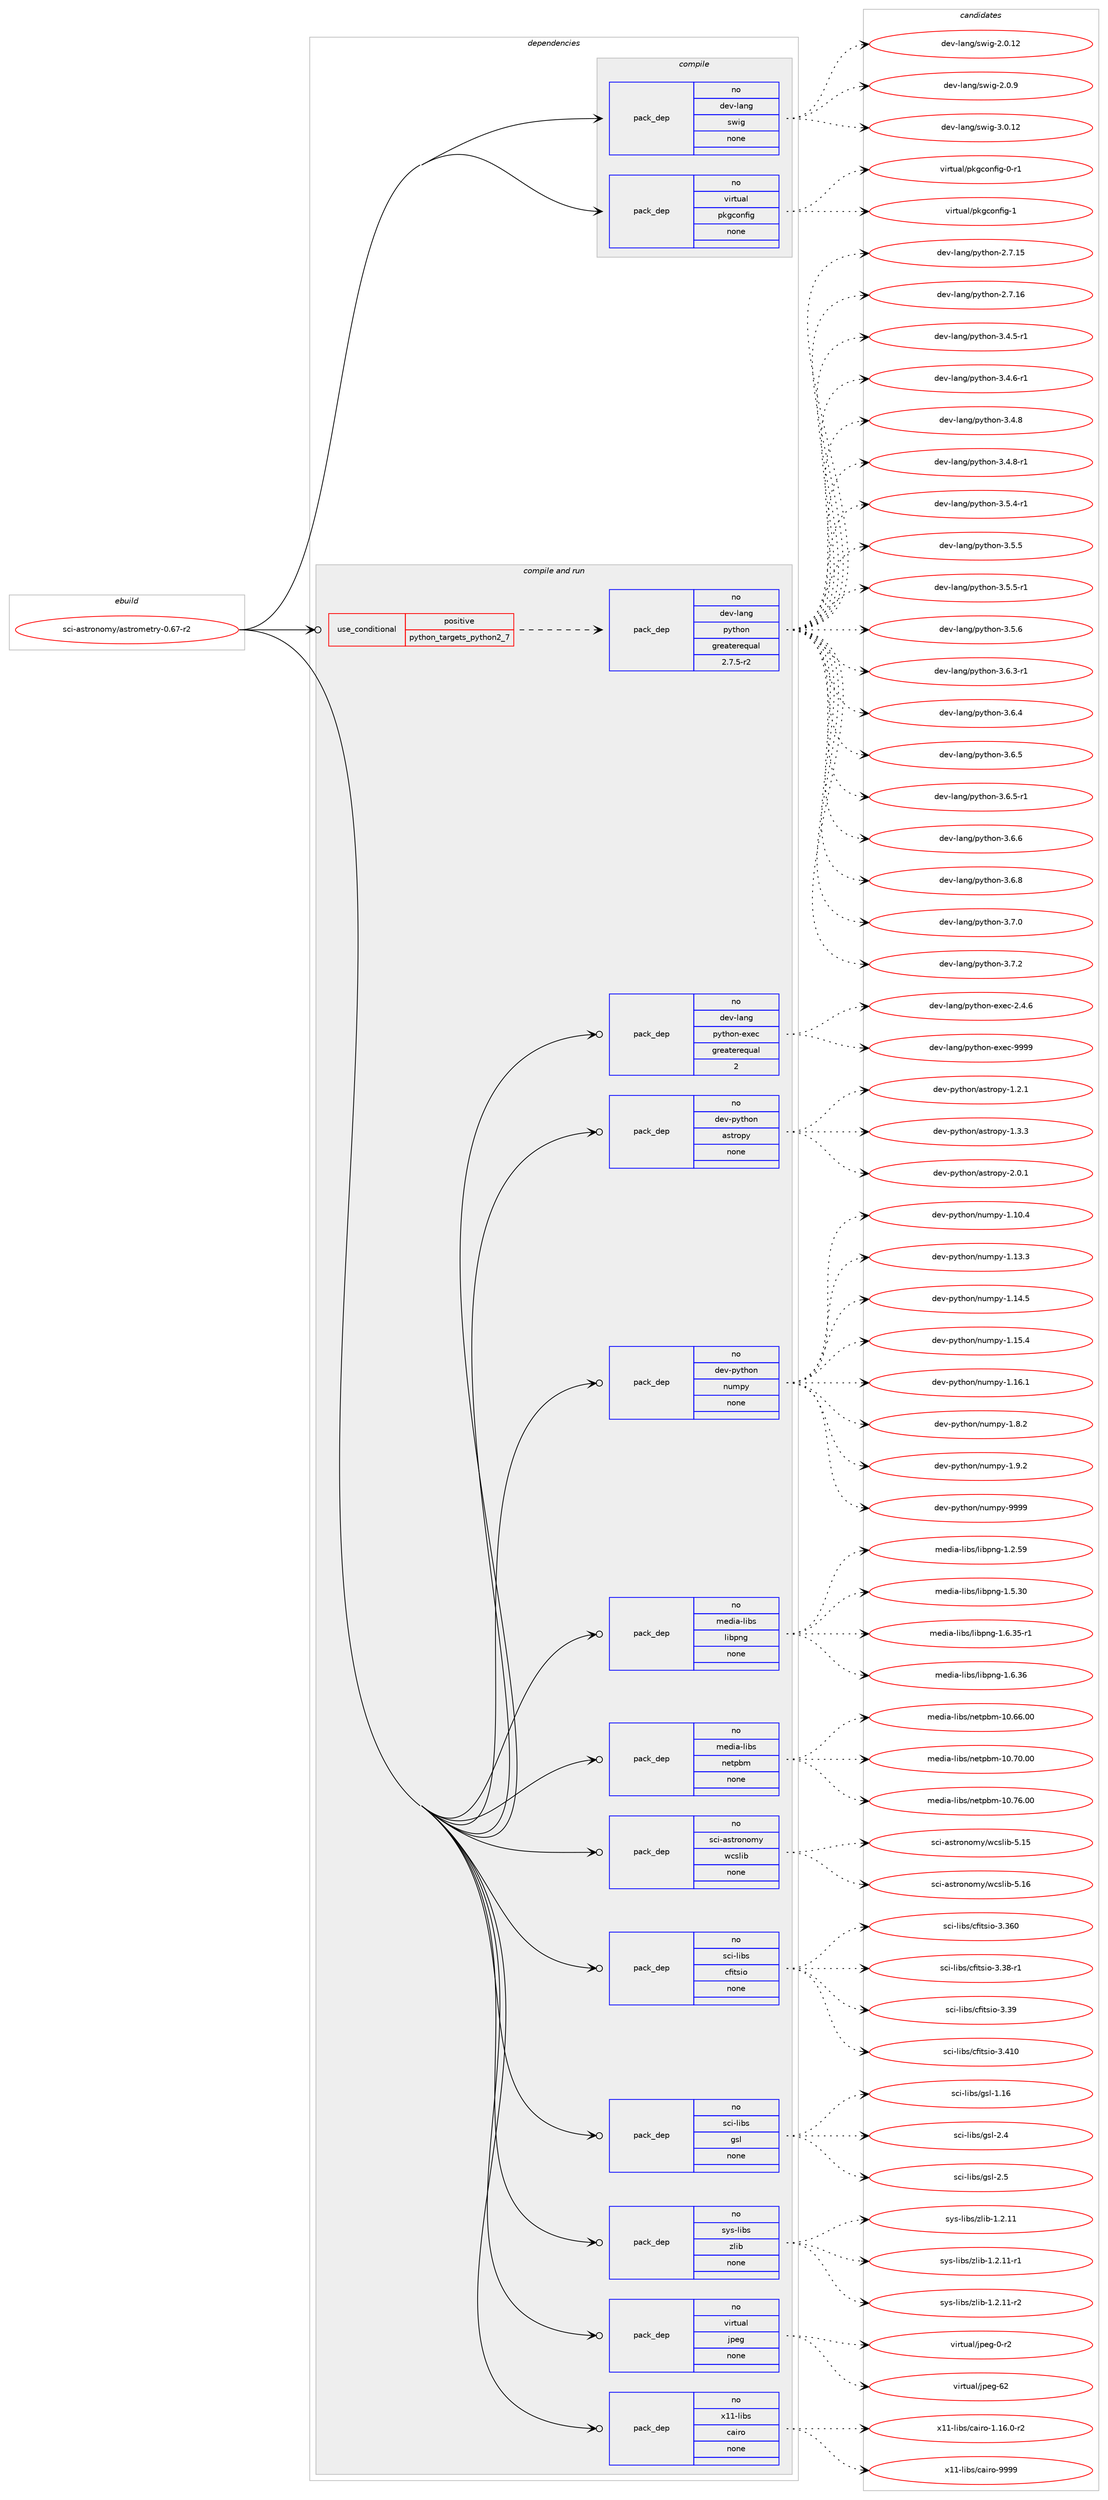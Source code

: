 digraph prolog {

# *************
# Graph options
# *************

newrank=true;
concentrate=true;
compound=true;
graph [rankdir=LR,fontname=Helvetica,fontsize=10,ranksep=1.5];#, ranksep=2.5, nodesep=0.2];
edge  [arrowhead=vee];
node  [fontname=Helvetica,fontsize=10];

# **********
# The ebuild
# **********

subgraph cluster_leftcol {
color=gray;
rank=same;
label=<<i>ebuild</i>>;
id [label="sci-astronomy/astrometry-0.67-r2", color=red, width=4, href="../sci-astronomy/astrometry-0.67-r2.svg"];
}

# ****************
# The dependencies
# ****************

subgraph cluster_midcol {
color=gray;
label=<<i>dependencies</i>>;
subgraph cluster_compile {
fillcolor="#eeeeee";
style=filled;
label=<<i>compile</i>>;
subgraph pack1205539 {
dependency1684943 [label=<<TABLE BORDER="0" CELLBORDER="1" CELLSPACING="0" CELLPADDING="4" WIDTH="220"><TR><TD ROWSPAN="6" CELLPADDING="30">pack_dep</TD></TR><TR><TD WIDTH="110">no</TD></TR><TR><TD>dev-lang</TD></TR><TR><TD>swig</TD></TR><TR><TD>none</TD></TR><TR><TD></TD></TR></TABLE>>, shape=none, color=blue];
}
id:e -> dependency1684943:w [weight=20,style="solid",arrowhead="vee"];
subgraph pack1205540 {
dependency1684944 [label=<<TABLE BORDER="0" CELLBORDER="1" CELLSPACING="0" CELLPADDING="4" WIDTH="220"><TR><TD ROWSPAN="6" CELLPADDING="30">pack_dep</TD></TR><TR><TD WIDTH="110">no</TD></TR><TR><TD>virtual</TD></TR><TR><TD>pkgconfig</TD></TR><TR><TD>none</TD></TR><TR><TD></TD></TR></TABLE>>, shape=none, color=blue];
}
id:e -> dependency1684944:w [weight=20,style="solid",arrowhead="vee"];
}
subgraph cluster_compileandrun {
fillcolor="#eeeeee";
style=filled;
label=<<i>compile and run</i>>;
subgraph cond451875 {
dependency1684945 [label=<<TABLE BORDER="0" CELLBORDER="1" CELLSPACING="0" CELLPADDING="4"><TR><TD ROWSPAN="3" CELLPADDING="10">use_conditional</TD></TR><TR><TD>positive</TD></TR><TR><TD>python_targets_python2_7</TD></TR></TABLE>>, shape=none, color=red];
subgraph pack1205541 {
dependency1684946 [label=<<TABLE BORDER="0" CELLBORDER="1" CELLSPACING="0" CELLPADDING="4" WIDTH="220"><TR><TD ROWSPAN="6" CELLPADDING="30">pack_dep</TD></TR><TR><TD WIDTH="110">no</TD></TR><TR><TD>dev-lang</TD></TR><TR><TD>python</TD></TR><TR><TD>greaterequal</TD></TR><TR><TD>2.7.5-r2</TD></TR></TABLE>>, shape=none, color=blue];
}
dependency1684945:e -> dependency1684946:w [weight=20,style="dashed",arrowhead="vee"];
}
id:e -> dependency1684945:w [weight=20,style="solid",arrowhead="odotvee"];
subgraph pack1205542 {
dependency1684947 [label=<<TABLE BORDER="0" CELLBORDER="1" CELLSPACING="0" CELLPADDING="4" WIDTH="220"><TR><TD ROWSPAN="6" CELLPADDING="30">pack_dep</TD></TR><TR><TD WIDTH="110">no</TD></TR><TR><TD>dev-lang</TD></TR><TR><TD>python-exec</TD></TR><TR><TD>greaterequal</TD></TR><TR><TD>2</TD></TR></TABLE>>, shape=none, color=blue];
}
id:e -> dependency1684947:w [weight=20,style="solid",arrowhead="odotvee"];
subgraph pack1205543 {
dependency1684948 [label=<<TABLE BORDER="0" CELLBORDER="1" CELLSPACING="0" CELLPADDING="4" WIDTH="220"><TR><TD ROWSPAN="6" CELLPADDING="30">pack_dep</TD></TR><TR><TD WIDTH="110">no</TD></TR><TR><TD>dev-python</TD></TR><TR><TD>astropy</TD></TR><TR><TD>none</TD></TR><TR><TD></TD></TR></TABLE>>, shape=none, color=blue];
}
id:e -> dependency1684948:w [weight=20,style="solid",arrowhead="odotvee"];
subgraph pack1205544 {
dependency1684949 [label=<<TABLE BORDER="0" CELLBORDER="1" CELLSPACING="0" CELLPADDING="4" WIDTH="220"><TR><TD ROWSPAN="6" CELLPADDING="30">pack_dep</TD></TR><TR><TD WIDTH="110">no</TD></TR><TR><TD>dev-python</TD></TR><TR><TD>numpy</TD></TR><TR><TD>none</TD></TR><TR><TD></TD></TR></TABLE>>, shape=none, color=blue];
}
id:e -> dependency1684949:w [weight=20,style="solid",arrowhead="odotvee"];
subgraph pack1205545 {
dependency1684950 [label=<<TABLE BORDER="0" CELLBORDER="1" CELLSPACING="0" CELLPADDING="4" WIDTH="220"><TR><TD ROWSPAN="6" CELLPADDING="30">pack_dep</TD></TR><TR><TD WIDTH="110">no</TD></TR><TR><TD>media-libs</TD></TR><TR><TD>libpng</TD></TR><TR><TD>none</TD></TR><TR><TD></TD></TR></TABLE>>, shape=none, color=blue];
}
id:e -> dependency1684950:w [weight=20,style="solid",arrowhead="odotvee"];
subgraph pack1205546 {
dependency1684951 [label=<<TABLE BORDER="0" CELLBORDER="1" CELLSPACING="0" CELLPADDING="4" WIDTH="220"><TR><TD ROWSPAN="6" CELLPADDING="30">pack_dep</TD></TR><TR><TD WIDTH="110">no</TD></TR><TR><TD>media-libs</TD></TR><TR><TD>netpbm</TD></TR><TR><TD>none</TD></TR><TR><TD></TD></TR></TABLE>>, shape=none, color=blue];
}
id:e -> dependency1684951:w [weight=20,style="solid",arrowhead="odotvee"];
subgraph pack1205547 {
dependency1684952 [label=<<TABLE BORDER="0" CELLBORDER="1" CELLSPACING="0" CELLPADDING="4" WIDTH="220"><TR><TD ROWSPAN="6" CELLPADDING="30">pack_dep</TD></TR><TR><TD WIDTH="110">no</TD></TR><TR><TD>sci-astronomy</TD></TR><TR><TD>wcslib</TD></TR><TR><TD>none</TD></TR><TR><TD></TD></TR></TABLE>>, shape=none, color=blue];
}
id:e -> dependency1684952:w [weight=20,style="solid",arrowhead="odotvee"];
subgraph pack1205548 {
dependency1684953 [label=<<TABLE BORDER="0" CELLBORDER="1" CELLSPACING="0" CELLPADDING="4" WIDTH="220"><TR><TD ROWSPAN="6" CELLPADDING="30">pack_dep</TD></TR><TR><TD WIDTH="110">no</TD></TR><TR><TD>sci-libs</TD></TR><TR><TD>cfitsio</TD></TR><TR><TD>none</TD></TR><TR><TD></TD></TR></TABLE>>, shape=none, color=blue];
}
id:e -> dependency1684953:w [weight=20,style="solid",arrowhead="odotvee"];
subgraph pack1205549 {
dependency1684954 [label=<<TABLE BORDER="0" CELLBORDER="1" CELLSPACING="0" CELLPADDING="4" WIDTH="220"><TR><TD ROWSPAN="6" CELLPADDING="30">pack_dep</TD></TR><TR><TD WIDTH="110">no</TD></TR><TR><TD>sci-libs</TD></TR><TR><TD>gsl</TD></TR><TR><TD>none</TD></TR><TR><TD></TD></TR></TABLE>>, shape=none, color=blue];
}
id:e -> dependency1684954:w [weight=20,style="solid",arrowhead="odotvee"];
subgraph pack1205550 {
dependency1684955 [label=<<TABLE BORDER="0" CELLBORDER="1" CELLSPACING="0" CELLPADDING="4" WIDTH="220"><TR><TD ROWSPAN="6" CELLPADDING="30">pack_dep</TD></TR><TR><TD WIDTH="110">no</TD></TR><TR><TD>sys-libs</TD></TR><TR><TD>zlib</TD></TR><TR><TD>none</TD></TR><TR><TD></TD></TR></TABLE>>, shape=none, color=blue];
}
id:e -> dependency1684955:w [weight=20,style="solid",arrowhead="odotvee"];
subgraph pack1205551 {
dependency1684956 [label=<<TABLE BORDER="0" CELLBORDER="1" CELLSPACING="0" CELLPADDING="4" WIDTH="220"><TR><TD ROWSPAN="6" CELLPADDING="30">pack_dep</TD></TR><TR><TD WIDTH="110">no</TD></TR><TR><TD>virtual</TD></TR><TR><TD>jpeg</TD></TR><TR><TD>none</TD></TR><TR><TD></TD></TR></TABLE>>, shape=none, color=blue];
}
id:e -> dependency1684956:w [weight=20,style="solid",arrowhead="odotvee"];
subgraph pack1205552 {
dependency1684957 [label=<<TABLE BORDER="0" CELLBORDER="1" CELLSPACING="0" CELLPADDING="4" WIDTH="220"><TR><TD ROWSPAN="6" CELLPADDING="30">pack_dep</TD></TR><TR><TD WIDTH="110">no</TD></TR><TR><TD>x11-libs</TD></TR><TR><TD>cairo</TD></TR><TR><TD>none</TD></TR><TR><TD></TD></TR></TABLE>>, shape=none, color=blue];
}
id:e -> dependency1684957:w [weight=20,style="solid",arrowhead="odotvee"];
}
subgraph cluster_run {
fillcolor="#eeeeee";
style=filled;
label=<<i>run</i>>;
}
}

# **************
# The candidates
# **************

subgraph cluster_choices {
rank=same;
color=gray;
label=<<i>candidates</i>>;

subgraph choice1205539 {
color=black;
nodesep=1;
choice10010111845108971101034711511910510345504648464950 [label="dev-lang/swig-2.0.12", color=red, width=4,href="../dev-lang/swig-2.0.12.svg"];
choice100101118451089711010347115119105103455046484657 [label="dev-lang/swig-2.0.9", color=red, width=4,href="../dev-lang/swig-2.0.9.svg"];
choice10010111845108971101034711511910510345514648464950 [label="dev-lang/swig-3.0.12", color=red, width=4,href="../dev-lang/swig-3.0.12.svg"];
dependency1684943:e -> choice10010111845108971101034711511910510345504648464950:w [style=dotted,weight="100"];
dependency1684943:e -> choice100101118451089711010347115119105103455046484657:w [style=dotted,weight="100"];
dependency1684943:e -> choice10010111845108971101034711511910510345514648464950:w [style=dotted,weight="100"];
}
subgraph choice1205540 {
color=black;
nodesep=1;
choice11810511411611797108471121071039911111010210510345484511449 [label="virtual/pkgconfig-0-r1", color=red, width=4,href="../virtual/pkgconfig-0-r1.svg"];
choice1181051141161179710847112107103991111101021051034549 [label="virtual/pkgconfig-1", color=red, width=4,href="../virtual/pkgconfig-1.svg"];
dependency1684944:e -> choice11810511411611797108471121071039911111010210510345484511449:w [style=dotted,weight="100"];
dependency1684944:e -> choice1181051141161179710847112107103991111101021051034549:w [style=dotted,weight="100"];
}
subgraph choice1205541 {
color=black;
nodesep=1;
choice10010111845108971101034711212111610411111045504655464953 [label="dev-lang/python-2.7.15", color=red, width=4,href="../dev-lang/python-2.7.15.svg"];
choice10010111845108971101034711212111610411111045504655464954 [label="dev-lang/python-2.7.16", color=red, width=4,href="../dev-lang/python-2.7.16.svg"];
choice1001011184510897110103471121211161041111104551465246534511449 [label="dev-lang/python-3.4.5-r1", color=red, width=4,href="../dev-lang/python-3.4.5-r1.svg"];
choice1001011184510897110103471121211161041111104551465246544511449 [label="dev-lang/python-3.4.6-r1", color=red, width=4,href="../dev-lang/python-3.4.6-r1.svg"];
choice100101118451089711010347112121116104111110455146524656 [label="dev-lang/python-3.4.8", color=red, width=4,href="../dev-lang/python-3.4.8.svg"];
choice1001011184510897110103471121211161041111104551465246564511449 [label="dev-lang/python-3.4.8-r1", color=red, width=4,href="../dev-lang/python-3.4.8-r1.svg"];
choice1001011184510897110103471121211161041111104551465346524511449 [label="dev-lang/python-3.5.4-r1", color=red, width=4,href="../dev-lang/python-3.5.4-r1.svg"];
choice100101118451089711010347112121116104111110455146534653 [label="dev-lang/python-3.5.5", color=red, width=4,href="../dev-lang/python-3.5.5.svg"];
choice1001011184510897110103471121211161041111104551465346534511449 [label="dev-lang/python-3.5.5-r1", color=red, width=4,href="../dev-lang/python-3.5.5-r1.svg"];
choice100101118451089711010347112121116104111110455146534654 [label="dev-lang/python-3.5.6", color=red, width=4,href="../dev-lang/python-3.5.6.svg"];
choice1001011184510897110103471121211161041111104551465446514511449 [label="dev-lang/python-3.6.3-r1", color=red, width=4,href="../dev-lang/python-3.6.3-r1.svg"];
choice100101118451089711010347112121116104111110455146544652 [label="dev-lang/python-3.6.4", color=red, width=4,href="../dev-lang/python-3.6.4.svg"];
choice100101118451089711010347112121116104111110455146544653 [label="dev-lang/python-3.6.5", color=red, width=4,href="../dev-lang/python-3.6.5.svg"];
choice1001011184510897110103471121211161041111104551465446534511449 [label="dev-lang/python-3.6.5-r1", color=red, width=4,href="../dev-lang/python-3.6.5-r1.svg"];
choice100101118451089711010347112121116104111110455146544654 [label="dev-lang/python-3.6.6", color=red, width=4,href="../dev-lang/python-3.6.6.svg"];
choice100101118451089711010347112121116104111110455146544656 [label="dev-lang/python-3.6.8", color=red, width=4,href="../dev-lang/python-3.6.8.svg"];
choice100101118451089711010347112121116104111110455146554648 [label="dev-lang/python-3.7.0", color=red, width=4,href="../dev-lang/python-3.7.0.svg"];
choice100101118451089711010347112121116104111110455146554650 [label="dev-lang/python-3.7.2", color=red, width=4,href="../dev-lang/python-3.7.2.svg"];
dependency1684946:e -> choice10010111845108971101034711212111610411111045504655464953:w [style=dotted,weight="100"];
dependency1684946:e -> choice10010111845108971101034711212111610411111045504655464954:w [style=dotted,weight="100"];
dependency1684946:e -> choice1001011184510897110103471121211161041111104551465246534511449:w [style=dotted,weight="100"];
dependency1684946:e -> choice1001011184510897110103471121211161041111104551465246544511449:w [style=dotted,weight="100"];
dependency1684946:e -> choice100101118451089711010347112121116104111110455146524656:w [style=dotted,weight="100"];
dependency1684946:e -> choice1001011184510897110103471121211161041111104551465246564511449:w [style=dotted,weight="100"];
dependency1684946:e -> choice1001011184510897110103471121211161041111104551465346524511449:w [style=dotted,weight="100"];
dependency1684946:e -> choice100101118451089711010347112121116104111110455146534653:w [style=dotted,weight="100"];
dependency1684946:e -> choice1001011184510897110103471121211161041111104551465346534511449:w [style=dotted,weight="100"];
dependency1684946:e -> choice100101118451089711010347112121116104111110455146534654:w [style=dotted,weight="100"];
dependency1684946:e -> choice1001011184510897110103471121211161041111104551465446514511449:w [style=dotted,weight="100"];
dependency1684946:e -> choice100101118451089711010347112121116104111110455146544652:w [style=dotted,weight="100"];
dependency1684946:e -> choice100101118451089711010347112121116104111110455146544653:w [style=dotted,weight="100"];
dependency1684946:e -> choice1001011184510897110103471121211161041111104551465446534511449:w [style=dotted,weight="100"];
dependency1684946:e -> choice100101118451089711010347112121116104111110455146544654:w [style=dotted,weight="100"];
dependency1684946:e -> choice100101118451089711010347112121116104111110455146544656:w [style=dotted,weight="100"];
dependency1684946:e -> choice100101118451089711010347112121116104111110455146554648:w [style=dotted,weight="100"];
dependency1684946:e -> choice100101118451089711010347112121116104111110455146554650:w [style=dotted,weight="100"];
}
subgraph choice1205542 {
color=black;
nodesep=1;
choice1001011184510897110103471121211161041111104510112010199455046524654 [label="dev-lang/python-exec-2.4.6", color=red, width=4,href="../dev-lang/python-exec-2.4.6.svg"];
choice10010111845108971101034711212111610411111045101120101994557575757 [label="dev-lang/python-exec-9999", color=red, width=4,href="../dev-lang/python-exec-9999.svg"];
dependency1684947:e -> choice1001011184510897110103471121211161041111104510112010199455046524654:w [style=dotted,weight="100"];
dependency1684947:e -> choice10010111845108971101034711212111610411111045101120101994557575757:w [style=dotted,weight="100"];
}
subgraph choice1205543 {
color=black;
nodesep=1;
choice100101118451121211161041111104797115116114111112121454946504649 [label="dev-python/astropy-1.2.1", color=red, width=4,href="../dev-python/astropy-1.2.1.svg"];
choice100101118451121211161041111104797115116114111112121454946514651 [label="dev-python/astropy-1.3.3", color=red, width=4,href="../dev-python/astropy-1.3.3.svg"];
choice100101118451121211161041111104797115116114111112121455046484649 [label="dev-python/astropy-2.0.1", color=red, width=4,href="../dev-python/astropy-2.0.1.svg"];
dependency1684948:e -> choice100101118451121211161041111104797115116114111112121454946504649:w [style=dotted,weight="100"];
dependency1684948:e -> choice100101118451121211161041111104797115116114111112121454946514651:w [style=dotted,weight="100"];
dependency1684948:e -> choice100101118451121211161041111104797115116114111112121455046484649:w [style=dotted,weight="100"];
}
subgraph choice1205544 {
color=black;
nodesep=1;
choice100101118451121211161041111104711011710911212145494649484652 [label="dev-python/numpy-1.10.4", color=red, width=4,href="../dev-python/numpy-1.10.4.svg"];
choice100101118451121211161041111104711011710911212145494649514651 [label="dev-python/numpy-1.13.3", color=red, width=4,href="../dev-python/numpy-1.13.3.svg"];
choice100101118451121211161041111104711011710911212145494649524653 [label="dev-python/numpy-1.14.5", color=red, width=4,href="../dev-python/numpy-1.14.5.svg"];
choice100101118451121211161041111104711011710911212145494649534652 [label="dev-python/numpy-1.15.4", color=red, width=4,href="../dev-python/numpy-1.15.4.svg"];
choice100101118451121211161041111104711011710911212145494649544649 [label="dev-python/numpy-1.16.1", color=red, width=4,href="../dev-python/numpy-1.16.1.svg"];
choice1001011184511212111610411111047110117109112121454946564650 [label="dev-python/numpy-1.8.2", color=red, width=4,href="../dev-python/numpy-1.8.2.svg"];
choice1001011184511212111610411111047110117109112121454946574650 [label="dev-python/numpy-1.9.2", color=red, width=4,href="../dev-python/numpy-1.9.2.svg"];
choice10010111845112121116104111110471101171091121214557575757 [label="dev-python/numpy-9999", color=red, width=4,href="../dev-python/numpy-9999.svg"];
dependency1684949:e -> choice100101118451121211161041111104711011710911212145494649484652:w [style=dotted,weight="100"];
dependency1684949:e -> choice100101118451121211161041111104711011710911212145494649514651:w [style=dotted,weight="100"];
dependency1684949:e -> choice100101118451121211161041111104711011710911212145494649524653:w [style=dotted,weight="100"];
dependency1684949:e -> choice100101118451121211161041111104711011710911212145494649534652:w [style=dotted,weight="100"];
dependency1684949:e -> choice100101118451121211161041111104711011710911212145494649544649:w [style=dotted,weight="100"];
dependency1684949:e -> choice1001011184511212111610411111047110117109112121454946564650:w [style=dotted,weight="100"];
dependency1684949:e -> choice1001011184511212111610411111047110117109112121454946574650:w [style=dotted,weight="100"];
dependency1684949:e -> choice10010111845112121116104111110471101171091121214557575757:w [style=dotted,weight="100"];
}
subgraph choice1205545 {
color=black;
nodesep=1;
choice109101100105974510810598115471081059811211010345494650465357 [label="media-libs/libpng-1.2.59", color=red, width=4,href="../media-libs/libpng-1.2.59.svg"];
choice109101100105974510810598115471081059811211010345494653465148 [label="media-libs/libpng-1.5.30", color=red, width=4,href="../media-libs/libpng-1.5.30.svg"];
choice1091011001059745108105981154710810598112110103454946544651534511449 [label="media-libs/libpng-1.6.35-r1", color=red, width=4,href="../media-libs/libpng-1.6.35-r1.svg"];
choice109101100105974510810598115471081059811211010345494654465154 [label="media-libs/libpng-1.6.36", color=red, width=4,href="../media-libs/libpng-1.6.36.svg"];
dependency1684950:e -> choice109101100105974510810598115471081059811211010345494650465357:w [style=dotted,weight="100"];
dependency1684950:e -> choice109101100105974510810598115471081059811211010345494653465148:w [style=dotted,weight="100"];
dependency1684950:e -> choice1091011001059745108105981154710810598112110103454946544651534511449:w [style=dotted,weight="100"];
dependency1684950:e -> choice109101100105974510810598115471081059811211010345494654465154:w [style=dotted,weight="100"];
}
subgraph choice1205546 {
color=black;
nodesep=1;
choice1091011001059745108105981154711010111611298109454948465454464848 [label="media-libs/netpbm-10.66.00", color=red, width=4,href="../media-libs/netpbm-10.66.00.svg"];
choice1091011001059745108105981154711010111611298109454948465548464848 [label="media-libs/netpbm-10.70.00", color=red, width=4,href="../media-libs/netpbm-10.70.00.svg"];
choice1091011001059745108105981154711010111611298109454948465554464848 [label="media-libs/netpbm-10.76.00", color=red, width=4,href="../media-libs/netpbm-10.76.00.svg"];
dependency1684951:e -> choice1091011001059745108105981154711010111611298109454948465454464848:w [style=dotted,weight="100"];
dependency1684951:e -> choice1091011001059745108105981154711010111611298109454948465548464848:w [style=dotted,weight="100"];
dependency1684951:e -> choice1091011001059745108105981154711010111611298109454948465554464848:w [style=dotted,weight="100"];
}
subgraph choice1205547 {
color=black;
nodesep=1;
choice1159910545971151161141111101111091214711999115108105984553464953 [label="sci-astronomy/wcslib-5.15", color=red, width=4,href="../sci-astronomy/wcslib-5.15.svg"];
choice1159910545971151161141111101111091214711999115108105984553464954 [label="sci-astronomy/wcslib-5.16", color=red, width=4,href="../sci-astronomy/wcslib-5.16.svg"];
dependency1684952:e -> choice1159910545971151161141111101111091214711999115108105984553464953:w [style=dotted,weight="100"];
dependency1684952:e -> choice1159910545971151161141111101111091214711999115108105984553464954:w [style=dotted,weight="100"];
}
subgraph choice1205548 {
color=black;
nodesep=1;
choice1159910545108105981154799102105116115105111455146515448 [label="sci-libs/cfitsio-3.360", color=red, width=4,href="../sci-libs/cfitsio-3.360.svg"];
choice115991054510810598115479910210511611510511145514651564511449 [label="sci-libs/cfitsio-3.38-r1", color=red, width=4,href="../sci-libs/cfitsio-3.38-r1.svg"];
choice11599105451081059811547991021051161151051114551465157 [label="sci-libs/cfitsio-3.39", color=red, width=4,href="../sci-libs/cfitsio-3.39.svg"];
choice1159910545108105981154799102105116115105111455146524948 [label="sci-libs/cfitsio-3.410", color=red, width=4,href="../sci-libs/cfitsio-3.410.svg"];
dependency1684953:e -> choice1159910545108105981154799102105116115105111455146515448:w [style=dotted,weight="100"];
dependency1684953:e -> choice115991054510810598115479910210511611510511145514651564511449:w [style=dotted,weight="100"];
dependency1684953:e -> choice11599105451081059811547991021051161151051114551465157:w [style=dotted,weight="100"];
dependency1684953:e -> choice1159910545108105981154799102105116115105111455146524948:w [style=dotted,weight="100"];
}
subgraph choice1205549 {
color=black;
nodesep=1;
choice115991054510810598115471031151084549464954 [label="sci-libs/gsl-1.16", color=red, width=4,href="../sci-libs/gsl-1.16.svg"];
choice1159910545108105981154710311510845504652 [label="sci-libs/gsl-2.4", color=red, width=4,href="../sci-libs/gsl-2.4.svg"];
choice1159910545108105981154710311510845504653 [label="sci-libs/gsl-2.5", color=red, width=4,href="../sci-libs/gsl-2.5.svg"];
dependency1684954:e -> choice115991054510810598115471031151084549464954:w [style=dotted,weight="100"];
dependency1684954:e -> choice1159910545108105981154710311510845504652:w [style=dotted,weight="100"];
dependency1684954:e -> choice1159910545108105981154710311510845504653:w [style=dotted,weight="100"];
}
subgraph choice1205550 {
color=black;
nodesep=1;
choice1151211154510810598115471221081059845494650464949 [label="sys-libs/zlib-1.2.11", color=red, width=4,href="../sys-libs/zlib-1.2.11.svg"];
choice11512111545108105981154712210810598454946504649494511449 [label="sys-libs/zlib-1.2.11-r1", color=red, width=4,href="../sys-libs/zlib-1.2.11-r1.svg"];
choice11512111545108105981154712210810598454946504649494511450 [label="sys-libs/zlib-1.2.11-r2", color=red, width=4,href="../sys-libs/zlib-1.2.11-r2.svg"];
dependency1684955:e -> choice1151211154510810598115471221081059845494650464949:w [style=dotted,weight="100"];
dependency1684955:e -> choice11512111545108105981154712210810598454946504649494511449:w [style=dotted,weight="100"];
dependency1684955:e -> choice11512111545108105981154712210810598454946504649494511450:w [style=dotted,weight="100"];
}
subgraph choice1205551 {
color=black;
nodesep=1;
choice118105114116117971084710611210110345484511450 [label="virtual/jpeg-0-r2", color=red, width=4,href="../virtual/jpeg-0-r2.svg"];
choice1181051141161179710847106112101103455450 [label="virtual/jpeg-62", color=red, width=4,href="../virtual/jpeg-62.svg"];
dependency1684956:e -> choice118105114116117971084710611210110345484511450:w [style=dotted,weight="100"];
dependency1684956:e -> choice1181051141161179710847106112101103455450:w [style=dotted,weight="100"];
}
subgraph choice1205552 {
color=black;
nodesep=1;
choice12049494510810598115479997105114111454946495446484511450 [label="x11-libs/cairo-1.16.0-r2", color=red, width=4,href="../x11-libs/cairo-1.16.0-r2.svg"];
choice120494945108105981154799971051141114557575757 [label="x11-libs/cairo-9999", color=red, width=4,href="../x11-libs/cairo-9999.svg"];
dependency1684957:e -> choice12049494510810598115479997105114111454946495446484511450:w [style=dotted,weight="100"];
dependency1684957:e -> choice120494945108105981154799971051141114557575757:w [style=dotted,weight="100"];
}
}

}
